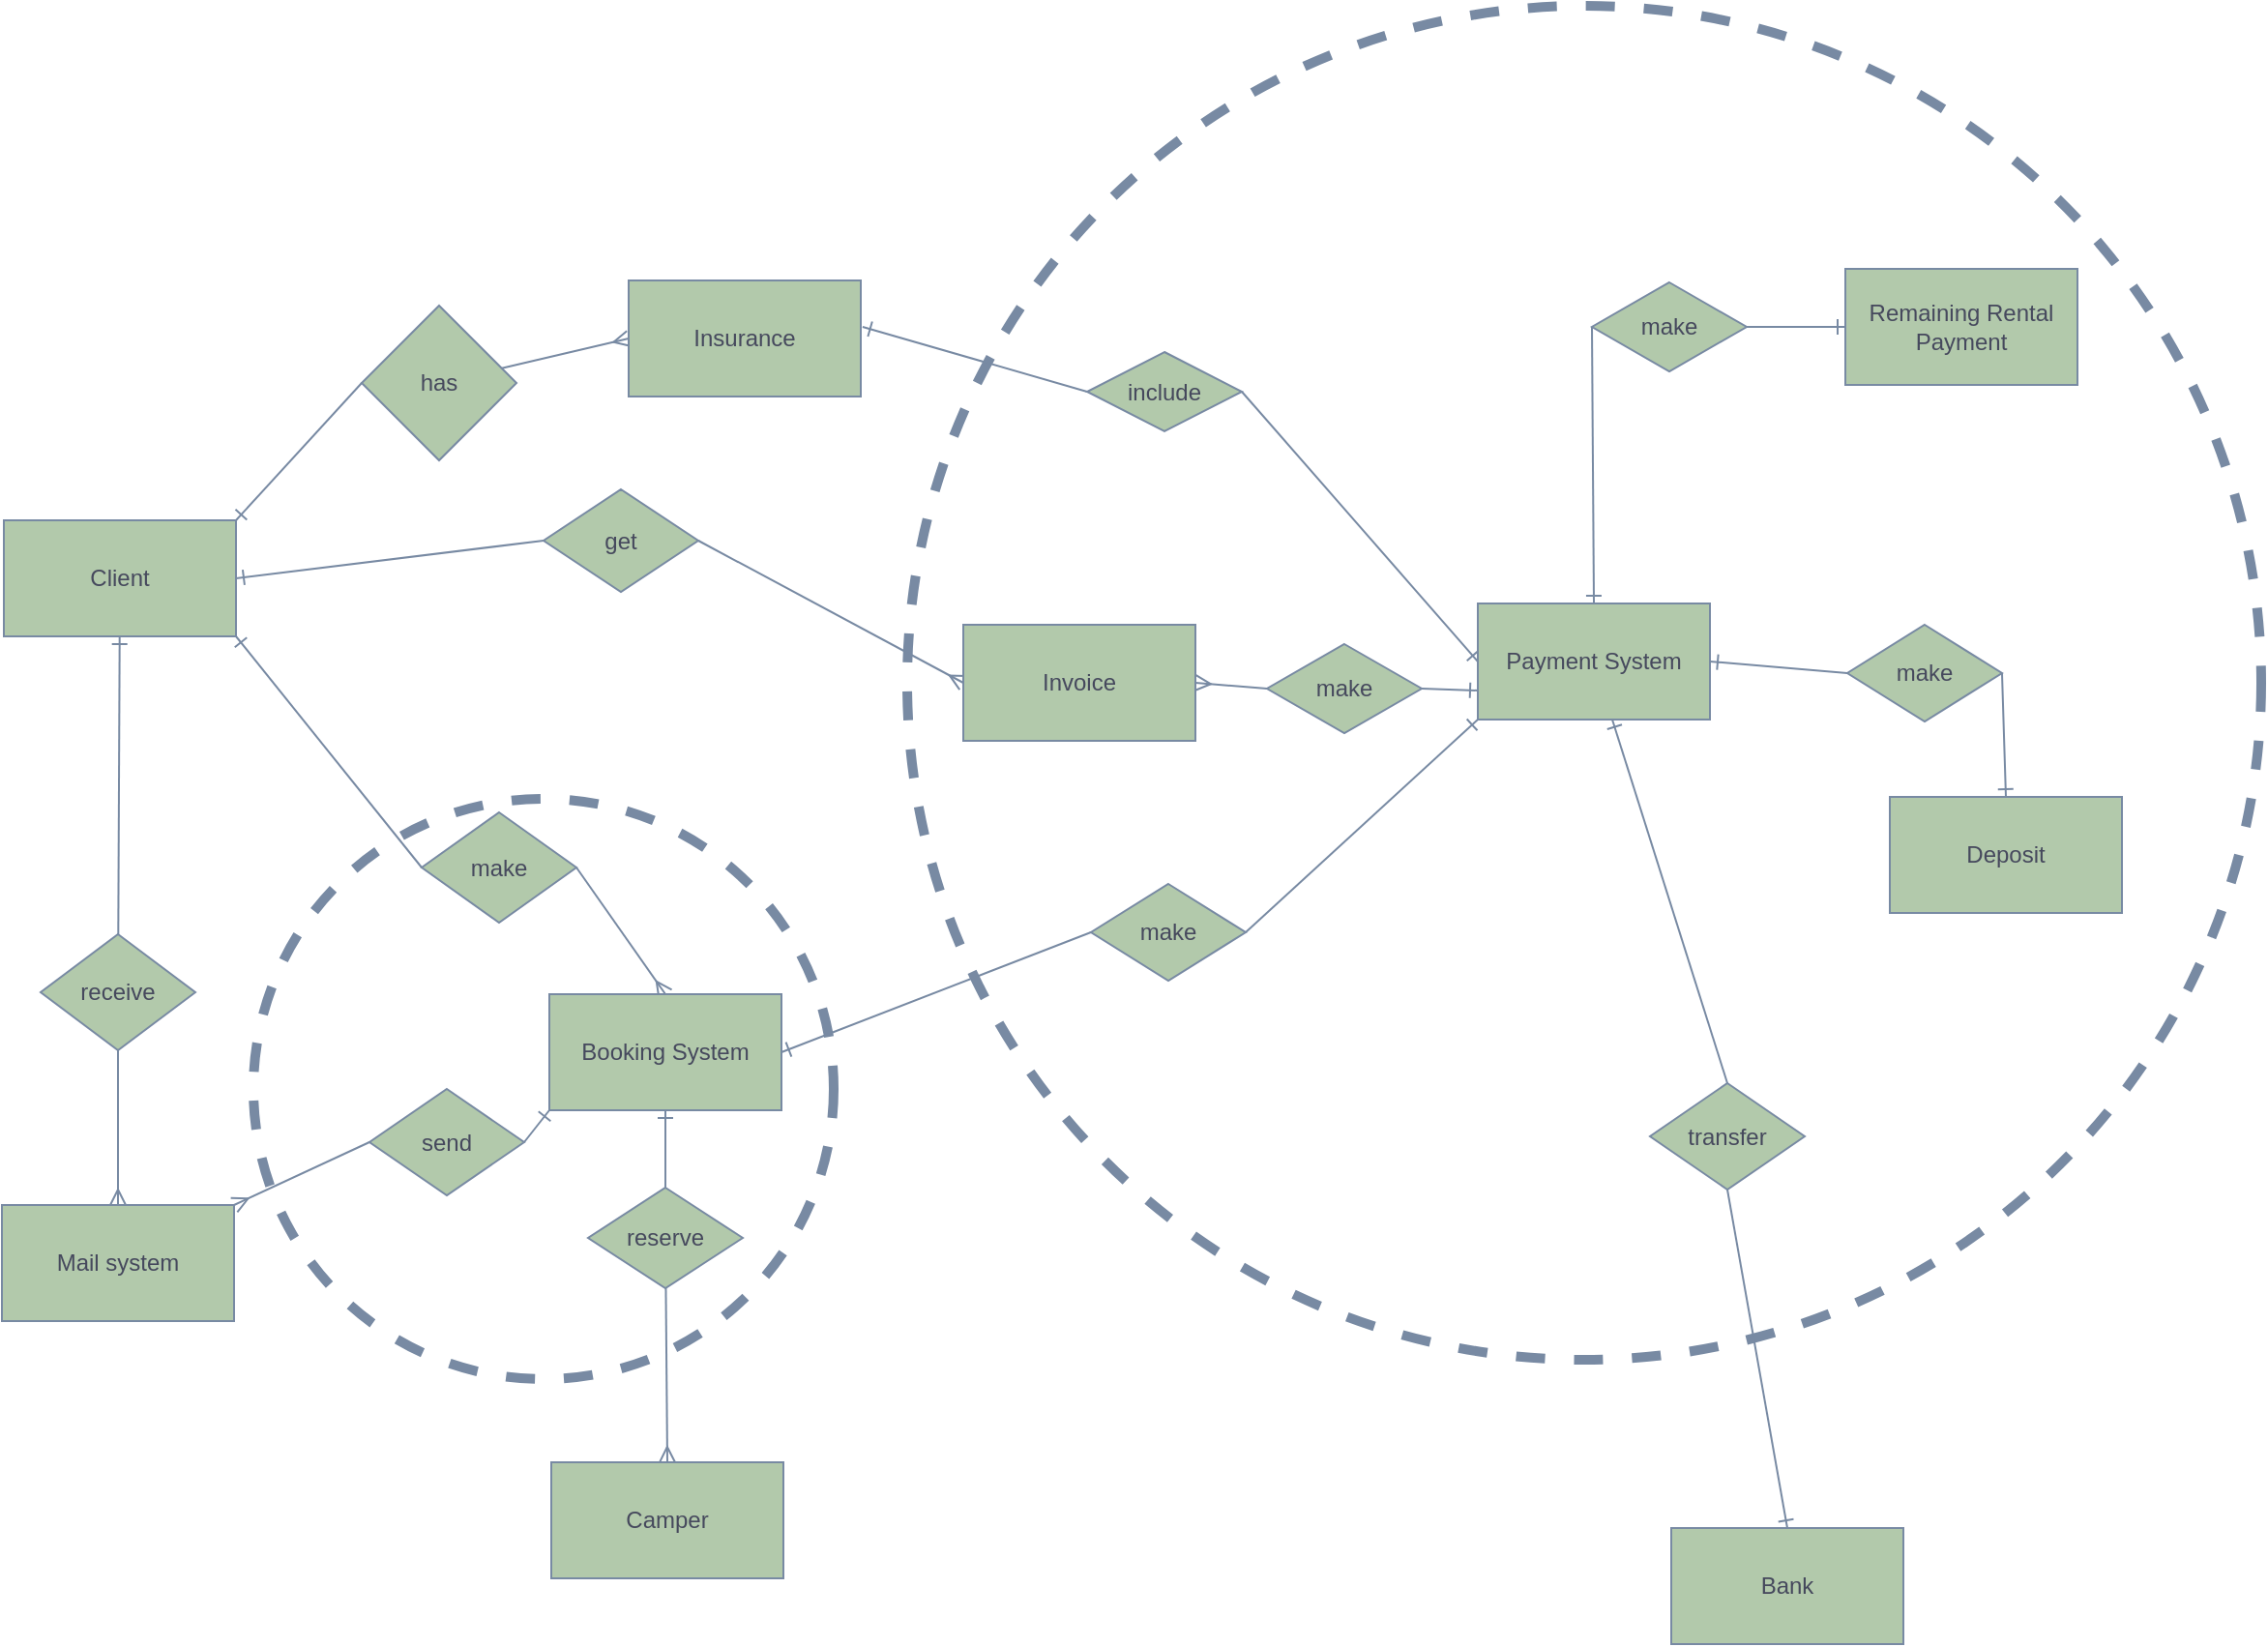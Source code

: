 <mxfile version="13.7.9" type="embed" pages="2"><diagram id="yeD6IXACktP5UXALGS6s" name="ER"><mxGraphModel dx="1628" dy="2067" grid="0" gridSize="10" guides="0" tooltips="1" connect="1" arrows="1" fold="1" page="1" pageScale="1" pageWidth="1920" pageHeight="1200" math="0" shadow="0"><root><mxCell id="pAx6MIiJs9md1RZ7_73a-0"/><mxCell id="pAx6MIiJs9md1RZ7_73a-1" parent="pAx6MIiJs9md1RZ7_73a-0"/><mxCell id="leDvjswxinIUU42oQIF3-1" value="" style="ellipse;whiteSpace=wrap;html=1;aspect=fixed;strokeColor=#788AA3;fillColor=none;dashed=1;strokeWidth=5;fontColor=#46495D;" parent="pAx6MIiJs9md1RZ7_73a-1" vertex="1"><mxGeometry x="811" y="-1035" width="700" height="700" as="geometry"/></mxCell><mxCell id="leDvjswxinIUU42oQIF3-2" value="" style="ellipse;whiteSpace=wrap;html=1;aspect=fixed;dashed=1;strokeWidth=5;strokeColor=#788AA3;fillColor=none;fontColor=#46495D;" parent="pAx6MIiJs9md1RZ7_73a-1" vertex="1"><mxGeometry x="473" y="-625" width="300" height="300" as="geometry"/></mxCell><mxCell id="yd_UDoEApeNAMP6L8CoY-0" style="edgeStyle=none;rounded=0;orthogonalLoop=1;jettySize=auto;html=1;entryX=0;entryY=0.5;entryDx=0;entryDy=0;startArrow=ERone;startFill=0;endArrow=none;endFill=0;exitX=1;exitY=1;exitDx=0;exitDy=0;strokeColor=#788AA3;fontColor=#46495D;" parent="pAx6MIiJs9md1RZ7_73a-1" source="syMxJS4I7-vvspAqpIxT-1" target="pAx6MIiJs9md1RZ7_73a-3" edge="1"><mxGeometry relative="1" as="geometry"><mxPoint x="421.04" y="-707.96" as="sourcePoint"/></mxGeometry></mxCell><mxCell id="yd_UDoEApeNAMP6L8CoY-1" style="edgeStyle=none;rounded=0;orthogonalLoop=1;jettySize=auto;html=1;entryX=0.5;entryY=0;entryDx=0;entryDy=0;endArrow=ERmany;endFill=0;exitX=1;exitY=0.5;exitDx=0;exitDy=0;strokeColor=#788AA3;fontColor=#46495D;" parent="pAx6MIiJs9md1RZ7_73a-1" source="pAx6MIiJs9md1RZ7_73a-3" target="syMxJS4I7-vvspAqpIxT-4" edge="1"><mxGeometry relative="1" as="geometry"><mxPoint x="613" y="-495" as="targetPoint"/></mxGeometry></mxCell><mxCell id="pAx6MIiJs9md1RZ7_73a-3" value="make" style="rhombus;whiteSpace=wrap;html=1;fillColor=#B2C9AB;strokeColor=#788AA3;fontColor=#46495D;" parent="pAx6MIiJs9md1RZ7_73a-1" vertex="1"><mxGeometry x="560" y="-618" width="80" height="57" as="geometry"/></mxCell><mxCell id="TUiUpgwA9mb-X04-EVIy-0" style="edgeStyle=none;rounded=0;orthogonalLoop=1;jettySize=auto;html=1;entryX=0;entryY=0.5;entryDx=0;entryDy=0;startArrow=ERone;startFill=0;endArrow=none;endFill=0;exitX=1;exitY=0.5;exitDx=0;exitDy=0;strokeColor=#788AA3;fontColor=#46495D;" parent="pAx6MIiJs9md1RZ7_73a-1" source="syMxJS4I7-vvspAqpIxT-4" target="Ef_ZK3-HvVP1Qj2Gm39t-0" edge="1"><mxGeometry relative="1" as="geometry"><mxPoint x="731.126" y="-504.918" as="sourcePoint"/></mxGeometry></mxCell><mxCell id="cOnySKGzXaCLTlc3LaJJ-8" value="" style="edgeStyle=none;rounded=0;orthogonalLoop=1;jettySize=auto;html=1;startArrow=ERone;startFill=0;endArrow=none;endFill=0;strokeColor=#788AA3;fontColor=#46495D;" parent="pAx6MIiJs9md1RZ7_73a-1" source="syMxJS4I7-vvspAqpIxT-4" target="cOnySKGzXaCLTlc3LaJJ-7" edge="1"><mxGeometry relative="1" as="geometry"><mxPoint x="673" y="-455" as="sourcePoint"/></mxGeometry></mxCell><mxCell id="1bRgtQcLL5dLRBGIEbU9-1" value="" style="edgeStyle=none;rounded=0;orthogonalLoop=1;jettySize=auto;html=1;startArrow=none;startFill=0;endArrow=ERone;endFill=0;entryX=0;entryY=1;entryDx=0;entryDy=0;exitX=1;exitY=0.5;exitDx=0;exitDy=0;strokeColor=#788AA3;fontColor=#46495D;" parent="pAx6MIiJs9md1RZ7_73a-1" source="Ef_ZK3-HvVP1Qj2Gm39t-0" target="syMxJS4I7-vvspAqpIxT-8" edge="1"><mxGeometry relative="1" as="geometry"><mxPoint x="1153.255" y="-622.635" as="targetPoint"/></mxGeometry></mxCell><mxCell id="Ef_ZK3-HvVP1Qj2Gm39t-0" value="make" style="rhombus;whiteSpace=wrap;html=1;fillColor=#B2C9AB;strokeColor=#788AA3;fontColor=#46495D;" parent="pAx6MIiJs9md1RZ7_73a-1" vertex="1"><mxGeometry x="906" y="-581" width="80" height="50" as="geometry"/></mxCell><mxCell id="cOnySKGzXaCLTlc3LaJJ-23" style="rounded=0;orthogonalLoop=1;jettySize=auto;html=1;entryX=0;entryY=0.5;entryDx=0;entryDy=0;startArrow=ERone;startFill=0;endArrow=none;endFill=0;exitX=1;exitY=0;exitDx=0;exitDy=0;strokeColor=#788AA3;fontColor=#46495D;" parent="pAx6MIiJs9md1RZ7_73a-1" source="syMxJS4I7-vvspAqpIxT-1" target="cOnySKGzXaCLTlc3LaJJ-14" edge="1"><mxGeometry relative="1" as="geometry"><mxPoint x="425.938" y="-772.939" as="sourcePoint"/></mxGeometry></mxCell><mxCell id="cOnySKGzXaCLTlc3LaJJ-9" value="" style="edgeStyle=none;rounded=0;orthogonalLoop=1;jettySize=auto;html=1;endArrow=ERmany;endFill=0;entryX=0.5;entryY=0;entryDx=0;entryDy=0;strokeColor=#788AA3;fontColor=#46495D;" parent="pAx6MIiJs9md1RZ7_73a-1" source="cOnySKGzXaCLTlc3LaJJ-7" target="syMxJS4I7-vvspAqpIxT-3" edge="1"><mxGeometry relative="1" as="geometry"><mxPoint x="673" y="-295" as="targetPoint"/></mxGeometry></mxCell><mxCell id="cOnySKGzXaCLTlc3LaJJ-7" value="reserve" style="rhombus;whiteSpace=wrap;html=1;fillColor=#B2C9AB;strokeColor=#788AA3;fontColor=#46495D;" parent="pAx6MIiJs9md1RZ7_73a-1" vertex="1"><mxGeometry x="646" y="-424" width="80" height="52" as="geometry"/></mxCell><mxCell id="cOnySKGzXaCLTlc3LaJJ-17" value="" style="edgeStyle=none;rounded=0;orthogonalLoop=1;jettySize=auto;html=1;endArrow=ERmany;endFill=0;entryX=0;entryY=0.5;entryDx=0;entryDy=0;strokeColor=#788AA3;fontColor=#46495D;" parent="pAx6MIiJs9md1RZ7_73a-1" source="cOnySKGzXaCLTlc3LaJJ-14" target="syMxJS4I7-vvspAqpIxT-5" edge="1"><mxGeometry relative="1" as="geometry"><mxPoint x="668.499" y="-855.114" as="targetPoint"/></mxGeometry></mxCell><mxCell id="cOnySKGzXaCLTlc3LaJJ-14" value="has" style="rhombus;whiteSpace=wrap;html=1;fillColor=#B2C9AB;strokeColor=#788AA3;fontColor=#46495D;" parent="pAx6MIiJs9md1RZ7_73a-1" vertex="1"><mxGeometry x="529" y="-880" width="80" height="80" as="geometry"/></mxCell><mxCell id="cOnySKGzXaCLTlc3LaJJ-31" value="" style="edgeStyle=none;rounded=0;orthogonalLoop=1;jettySize=auto;html=1;endArrow=ERone;endFill=0;entryX=0.5;entryY=0;entryDx=0;entryDy=0;exitX=0.5;exitY=1;exitDx=0;exitDy=0;strokeColor=#788AA3;fontColor=#46495D;" parent="pAx6MIiJs9md1RZ7_73a-1" source="cOnySKGzXaCLTlc3LaJJ-28" target="syMxJS4I7-vvspAqpIxT-6" edge="1"><mxGeometry relative="1" as="geometry"><mxPoint x="1270.999" y="-258.727" as="targetPoint"/></mxGeometry></mxCell><mxCell id="cOnySKGzXaCLTlc3LaJJ-28" value="transfer" style="rhombus;whiteSpace=wrap;html=1;fillColor=#B2C9AB;strokeColor=#788AA3;fontColor=#46495D;" parent="pAx6MIiJs9md1RZ7_73a-1" vertex="1"><mxGeometry x="1195" y="-478" width="80" height="55" as="geometry"/></mxCell><mxCell id="cOnySKGzXaCLTlc3LaJJ-34" style="edgeStyle=none;rounded=0;orthogonalLoop=1;jettySize=auto;html=1;entryX=1.008;entryY=0.4;entryDx=0;entryDy=0;endArrow=ERone;endFill=0;startArrow=none;entryPerimeter=0;exitX=0;exitY=0.5;exitDx=0;exitDy=0;strokeColor=#788AA3;fontColor=#46495D;" parent="pAx6MIiJs9md1RZ7_73a-1" source="cOnySKGzXaCLTlc3LaJJ-32" target="syMxJS4I7-vvspAqpIxT-5" edge="1"><mxGeometry relative="1" as="geometry"><mxPoint x="787" y="-864" as="targetPoint"/></mxGeometry></mxCell><mxCell id="cOnySKGzXaCLTlc3LaJJ-32" value="include" style="rhombus;whiteSpace=wrap;html=1;fillColor=#B2C9AB;strokeColor=#788AA3;fontColor=#46495D;" parent="pAx6MIiJs9md1RZ7_73a-1" vertex="1"><mxGeometry x="904" y="-856" width="80" height="41" as="geometry"/></mxCell><mxCell id="1bRgtQcLL5dLRBGIEbU9-3" value="" style="edgeStyle=none;rounded=0;orthogonalLoop=1;jettySize=auto;html=1;startArrow=ERone;startFill=0;endArrow=none;endFill=0;exitX=0.5;exitY=0;exitDx=0;exitDy=0;entryX=0;entryY=0.5;entryDx=0;entryDy=0;strokeColor=#788AA3;fontColor=#46495D;" parent="pAx6MIiJs9md1RZ7_73a-1" source="syMxJS4I7-vvspAqpIxT-8" target="1bRgtQcLL5dLRBGIEbU9-2" edge="1"><mxGeometry relative="1" as="geometry"><mxPoint x="1216.93" y="-683.907" as="sourcePoint"/></mxGeometry></mxCell><mxCell id="1bRgtQcLL5dLRBGIEbU9-5" style="edgeStyle=none;rounded=0;orthogonalLoop=1;jettySize=auto;html=1;entryX=1;entryY=0.5;entryDx=0;entryDy=0;startArrow=ERone;startFill=0;endArrow=none;endFill=0;exitX=0;exitY=0.5;exitDx=0;exitDy=0;strokeColor=#788AA3;fontColor=#46495D;" parent="pAx6MIiJs9md1RZ7_73a-1" source="syMxJS4I7-vvspAqpIxT-8" target="cOnySKGzXaCLTlc3LaJJ-32" edge="1"><mxGeometry relative="1" as="geometry"><mxPoint x="1155.482" y="-669.423" as="sourcePoint"/></mxGeometry></mxCell><mxCell id="1bRgtQcLL5dLRBGIEbU9-8" value="" style="edgeStyle=none;rounded=0;orthogonalLoop=1;jettySize=auto;html=1;startArrow=ERone;startFill=0;endArrow=none;endFill=0;exitX=1;exitY=0.5;exitDx=0;exitDy=0;entryX=0;entryY=0.5;entryDx=0;entryDy=0;strokeColor=#788AA3;fontColor=#46495D;" parent="pAx6MIiJs9md1RZ7_73a-1" source="syMxJS4I7-vvspAqpIxT-8" target="1bRgtQcLL5dLRBGIEbU9-7" edge="1"><mxGeometry relative="1" as="geometry"><mxPoint x="1251.911" y="-621.832" as="sourcePoint"/></mxGeometry></mxCell><mxCell id="1bRgtQcLL5dLRBGIEbU9-12" value="" style="edgeStyle=none;rounded=0;orthogonalLoop=1;jettySize=auto;html=1;startArrow=ERone;startFill=0;endArrow=none;endFill=0;exitX=0;exitY=0.75;exitDx=0;exitDy=0;entryX=1;entryY=0.5;entryDx=0;entryDy=0;strokeColor=#788AA3;fontColor=#46495D;" parent="pAx6MIiJs9md1RZ7_73a-1" source="syMxJS4I7-vvspAqpIxT-8" target="1bRgtQcLL5dLRBGIEbU9-11" edge="1"><mxGeometry relative="1" as="geometry"><mxPoint x="1143.267" y="-648.767" as="sourcePoint"/></mxGeometry></mxCell><mxCell id="s3YhKiOlecFoSWtnPtgo-1" style="edgeStyle=none;rounded=0;orthogonalLoop=1;jettySize=auto;html=1;endArrow=none;endFill=0;startArrow=ERone;startFill=0;entryX=0.5;entryY=0;entryDx=0;entryDy=0;strokeColor=#788AA3;fontColor=#46495D;" parent="pAx6MIiJs9md1RZ7_73a-1" source="syMxJS4I7-vvspAqpIxT-8" target="cOnySKGzXaCLTlc3LaJJ-28" edge="1"><mxGeometry relative="1" as="geometry"><mxPoint x="1210.026" y="-605.275" as="sourcePoint"/></mxGeometry></mxCell><mxCell id="1bRgtQcLL5dLRBGIEbU9-4" value="" style="edgeStyle=none;rounded=0;orthogonalLoop=1;jettySize=auto;html=1;endArrow=ERone;endFill=0;entryX=0;entryY=0.5;entryDx=0;entryDy=0;exitX=1;exitY=0.5;exitDx=0;exitDy=0;strokeColor=#788AA3;fontColor=#46495D;" parent="pAx6MIiJs9md1RZ7_73a-1" source="1bRgtQcLL5dLRBGIEbU9-2" target="syMxJS4I7-vvspAqpIxT-9" edge="1"><mxGeometry relative="1" as="geometry"><mxPoint x="1282.495" y="-828.408" as="targetPoint"/></mxGeometry></mxCell><mxCell id="1bRgtQcLL5dLRBGIEbU9-2" value="make" style="rhombus;whiteSpace=wrap;html=1;fillColor=#B2C9AB;strokeColor=#788AA3;fontColor=#46495D;" parent="pAx6MIiJs9md1RZ7_73a-1" vertex="1"><mxGeometry x="1165" y="-892" width="80" height="46" as="geometry"/></mxCell><mxCell id="1bRgtQcLL5dLRBGIEbU9-10" value="" style="edgeStyle=none;rounded=0;orthogonalLoop=1;jettySize=auto;html=1;endArrow=ERone;endFill=0;entryX=0.5;entryY=0;entryDx=0;entryDy=0;exitX=1;exitY=0.5;exitDx=0;exitDy=0;strokeColor=#788AA3;fontColor=#46495D;" parent="pAx6MIiJs9md1RZ7_73a-1" source="1bRgtQcLL5dLRBGIEbU9-7" target="syMxJS4I7-vvspAqpIxT-10" edge="1"><mxGeometry relative="1" as="geometry"><mxPoint x="1369.989" y="-573.737" as="targetPoint"/></mxGeometry></mxCell><mxCell id="1bRgtQcLL5dLRBGIEbU9-7" value="make" style="rhombus;whiteSpace=wrap;html=1;fillColor=#B2C9AB;strokeColor=#788AA3;fontColor=#46495D;" parent="pAx6MIiJs9md1RZ7_73a-1" vertex="1"><mxGeometry x="1297" y="-715" width="80" height="50" as="geometry"/></mxCell><mxCell id="1bRgtQcLL5dLRBGIEbU9-14" value="" style="edgeStyle=none;rounded=0;orthogonalLoop=1;jettySize=auto;html=1;startArrow=none;startFill=0;endArrow=ERmany;endFill=0;entryX=1;entryY=0.5;entryDx=0;entryDy=0;exitX=0;exitY=0.5;exitDx=0;exitDy=0;strokeColor=#788AA3;fontColor=#46495D;" parent="pAx6MIiJs9md1RZ7_73a-1" source="1bRgtQcLL5dLRBGIEbU9-11" target="syMxJS4I7-vvspAqpIxT-7" edge="1"><mxGeometry relative="1" as="geometry"><mxPoint x="959.141" y="-671.12" as="targetPoint"/></mxGeometry></mxCell><mxCell id="1bRgtQcLL5dLRBGIEbU9-11" value="make" style="rhombus;whiteSpace=wrap;html=1;fillColor=#B2C9AB;strokeColor=#788AA3;fontColor=#46495D;" parent="pAx6MIiJs9md1RZ7_73a-1" vertex="1"><mxGeometry x="997" y="-705" width="80" height="46" as="geometry"/></mxCell><mxCell id="1bRgtQcLL5dLRBGIEbU9-31" value="" style="edgeStyle=none;rounded=0;orthogonalLoop=1;jettySize=auto;html=1;startArrow=ERmany;startFill=0;endArrow=none;endFill=0;exitX=0;exitY=0.5;exitDx=0;exitDy=0;entryX=1;entryY=0.5;entryDx=0;entryDy=0;strokeColor=#788AA3;fontColor=#46495D;" parent="pAx6MIiJs9md1RZ7_73a-1" source="syMxJS4I7-vvspAqpIxT-7" target="1bRgtQcLL5dLRBGIEbU9-30" edge="1"><mxGeometry relative="1" as="geometry"><mxPoint x="845.301" y="-695.871" as="sourcePoint"/></mxGeometry></mxCell><mxCell id="1bRgtQcLL5dLRBGIEbU9-18" value="" style="edgeStyle=none;rounded=0;orthogonalLoop=1;jettySize=auto;html=1;startArrow=none;startFill=0;endArrow=ERmany;endFill=0;entryX=1;entryY=0;entryDx=0;entryDy=0;exitX=0;exitY=0.5;exitDx=0;exitDy=0;strokeColor=#788AA3;fontColor=#46495D;" parent="pAx6MIiJs9md1RZ7_73a-1" source="1bRgtQcLL5dLRBGIEbU9-15" target="syMxJS4I7-vvspAqpIxT-2" edge="1"><mxGeometry relative="1" as="geometry"><mxPoint x="460.674" y="-394.154" as="targetPoint"/></mxGeometry></mxCell><mxCell id="1bRgtQcLL5dLRBGIEbU9-28" style="rounded=0;orthogonalLoop=1;jettySize=auto;html=1;startArrow=none;startFill=0;endArrow=ERone;endFill=0;entryX=0;entryY=1;entryDx=0;entryDy=0;exitX=1;exitY=0.5;exitDx=0;exitDy=0;strokeColor=#788AA3;fontColor=#46495D;" parent="pAx6MIiJs9md1RZ7_73a-1" source="1bRgtQcLL5dLRBGIEbU9-15" target="syMxJS4I7-vvspAqpIxT-4" edge="1"><mxGeometry relative="1" as="geometry"><mxPoint x="628.402" y="-468.241" as="targetPoint"/></mxGeometry></mxCell><mxCell id="1bRgtQcLL5dLRBGIEbU9-15" value="send" style="rhombus;whiteSpace=wrap;html=1;fillColor=#B2C9AB;strokeColor=#788AA3;fontColor=#46495D;" parent="pAx6MIiJs9md1RZ7_73a-1" vertex="1"><mxGeometry x="533" y="-475" width="80" height="55" as="geometry"/></mxCell><mxCell id="1bRgtQcLL5dLRBGIEbU9-34" value="" style="edgeStyle=none;rounded=0;orthogonalLoop=1;jettySize=auto;html=1;startArrow=ERmany;startFill=0;endArrow=none;endFill=0;exitX=0.5;exitY=0;exitDx=0;exitDy=0;strokeColor=#788AA3;fontColor=#46495D;" parent="pAx6MIiJs9md1RZ7_73a-1" source="syMxJS4I7-vvspAqpIxT-2" target="1bRgtQcLL5dLRBGIEbU9-33" edge="1"><mxGeometry relative="1" as="geometry"><mxPoint x="406.667" y="-414.99" as="sourcePoint"/></mxGeometry></mxCell><mxCell id="1bRgtQcLL5dLRBGIEbU9-32" style="edgeStyle=none;rounded=0;orthogonalLoop=1;jettySize=auto;html=1;startArrow=none;startFill=0;endArrow=ERone;endFill=0;entryX=1;entryY=0.5;entryDx=0;entryDy=0;exitX=0;exitY=0.5;exitDx=0;exitDy=0;strokeColor=#788AA3;fontColor=#46495D;" parent="pAx6MIiJs9md1RZ7_73a-1" source="1bRgtQcLL5dLRBGIEbU9-30" target="syMxJS4I7-vvspAqpIxT-1" edge="1"><mxGeometry relative="1" as="geometry"><mxPoint x="443" y="-745" as="targetPoint"/></mxGeometry></mxCell><mxCell id="1bRgtQcLL5dLRBGIEbU9-30" value="get" style="rhombus;whiteSpace=wrap;html=1;fillColor=#B2C9AB;strokeColor=#788AA3;fontColor=#46495D;" parent="pAx6MIiJs9md1RZ7_73a-1" vertex="1"><mxGeometry x="623" y="-785" width="80" height="53" as="geometry"/></mxCell><mxCell id="1bRgtQcLL5dLRBGIEbU9-35" value="" style="edgeStyle=none;rounded=0;orthogonalLoop=1;jettySize=auto;html=1;startArrow=none;startFill=0;endArrow=ERone;endFill=0;strokeColor=#788AA3;fontColor=#46495D;" parent="pAx6MIiJs9md1RZ7_73a-1" source="1bRgtQcLL5dLRBGIEbU9-33" target="syMxJS4I7-vvspAqpIxT-1" edge="1"><mxGeometry relative="1" as="geometry"><mxPoint x="383" y="-717" as="targetPoint"/></mxGeometry></mxCell><mxCell id="1bRgtQcLL5dLRBGIEbU9-33" value="receive" style="rhombus;whiteSpace=wrap;html=1;fillColor=#B2C9AB;strokeColor=#788AA3;fontColor=#46495D;" parent="pAx6MIiJs9md1RZ7_73a-1" vertex="1"><mxGeometry x="363" y="-555" width="80" height="60" as="geometry"/></mxCell><object label="Client" id="syMxJS4I7-vvspAqpIxT-1"><mxCell style="rounded=0;whiteSpace=wrap;html=1;fillColor=#B2C9AB;strokeColor=#788AA3;fontColor=#46495D;" parent="pAx6MIiJs9md1RZ7_73a-1" vertex="1"><mxGeometry x="344" y="-769" width="120" height="60" as="geometry"/></mxCell></object><mxCell id="syMxJS4I7-vvspAqpIxT-2" value="Mail system" style="rounded=0;whiteSpace=wrap;html=1;fillColor=#B2C9AB;strokeColor=#788AA3;fontColor=#46495D;" parent="pAx6MIiJs9md1RZ7_73a-1" vertex="1"><mxGeometry x="343" y="-415" width="120" height="60" as="geometry"/></mxCell><mxCell id="syMxJS4I7-vvspAqpIxT-3" value="Camper" style="rounded=0;whiteSpace=wrap;html=1;fillColor=#B2C9AB;strokeColor=#788AA3;fontColor=#46495D;" parent="pAx6MIiJs9md1RZ7_73a-1" vertex="1"><mxGeometry x="627" y="-282" width="120" height="60" as="geometry"/></mxCell><mxCell id="syMxJS4I7-vvspAqpIxT-4" value="Booking System" style="rounded=0;whiteSpace=wrap;html=1;fillColor=#B2C9AB;strokeColor=#788AA3;fontColor=#46495D;" parent="pAx6MIiJs9md1RZ7_73a-1" vertex="1"><mxGeometry x="626" y="-524" width="120" height="60" as="geometry"/></mxCell><object label="Insurance" id="syMxJS4I7-vvspAqpIxT-5"><mxCell style="rounded=0;whiteSpace=wrap;html=1;fillColor=#B2C9AB;strokeColor=#788AA3;fontColor=#46495D;" parent="pAx6MIiJs9md1RZ7_73a-1" vertex="1"><mxGeometry x="667" y="-893" width="120" height="60" as="geometry"/></mxCell></object><mxCell id="syMxJS4I7-vvspAqpIxT-6" value="Bank" style="rounded=0;whiteSpace=wrap;html=1;fillColor=#B2C9AB;strokeColor=#788AA3;fontColor=#46495D;" parent="pAx6MIiJs9md1RZ7_73a-1" vertex="1"><mxGeometry x="1206" y="-248" width="120" height="60" as="geometry"/></mxCell><object label="Invoice" id="syMxJS4I7-vvspAqpIxT-7"><mxCell style="rounded=0;whiteSpace=wrap;html=1;fillColor=#B2C9AB;strokeColor=#788AA3;fontColor=#46495D;" parent="pAx6MIiJs9md1RZ7_73a-1" vertex="1"><mxGeometry x="840" y="-715" width="120" height="60" as="geometry"/></mxCell></object><object label="Payment System" id="syMxJS4I7-vvspAqpIxT-8"><mxCell style="rounded=0;whiteSpace=wrap;html=1;fillColor=#B2C9AB;strokeColor=#788AA3;fontColor=#46495D;" parent="pAx6MIiJs9md1RZ7_73a-1" vertex="1"><mxGeometry x="1106" y="-726" width="120" height="60" as="geometry"/></mxCell></object><object label="Remaining Rental Payment" id="syMxJS4I7-vvspAqpIxT-9"><mxCell style="rounded=0;whiteSpace=wrap;html=1;fillColor=#B2C9AB;strokeColor=#788AA3;fontColor=#46495D;" parent="pAx6MIiJs9md1RZ7_73a-1" vertex="1"><mxGeometry x="1296" y="-899" width="120" height="60" as="geometry"/></mxCell></object><object label="Deposit" id="syMxJS4I7-vvspAqpIxT-10"><mxCell style="rounded=0;whiteSpace=wrap;html=1;fillColor=#B2C9AB;strokeColor=#788AA3;fontColor=#46495D;" parent="pAx6MIiJs9md1RZ7_73a-1" vertex="1"><mxGeometry x="1319" y="-626" width="120" height="60" as="geometry"/></mxCell></object></root></mxGraphModel></diagram><diagram id="9d_klUTXLUOu3BCq4yir" name="DFD"><mxGraphModel dx="1977" dy="1053" grid="0" gridSize="10" guides="1" tooltips="1" connect="1" arrows="1" fold="1" page="1" pageScale="1" pageWidth="1920" pageHeight="1200" math="0" shadow="0"><root><mxCell id="naTk8dxkhstcDBfvugFQ-0"/><mxCell id="naTk8dxkhstcDBfvugFQ-1" parent="naTk8dxkhstcDBfvugFQ-0"/><mxCell id="naTk8dxkhstcDBfvugFQ-2" value="Client" style="whiteSpace=wrap;html=1;align=center;fillColor=#B2C9AB;strokeColor=#788AA3;fontColor=#46495D;" parent="naTk8dxkhstcDBfvugFQ-1" vertex="1"><mxGeometry x="359" y="543" width="100" height="40" as="geometry"/></mxCell><mxCell id="qdXLwN7kWDn_XrWOO20H-0" value="Call" style="shape=rhombus;perimeter=rhombusPerimeter;whiteSpace=wrap;html=1;align=center;fillColor=#B2C9AB;strokeColor=#788AA3;fontColor=#46495D;" parent="naTk8dxkhstcDBfvugFQ-1" vertex="1"><mxGeometry x="511" y="399" width="128" height="61" as="geometry"/></mxCell><mxCell id="qdXLwN7kWDn_XrWOO20H-1" value="Booking System" style="whiteSpace=wrap;html=1;align=center;fillColor=#B2C9AB;strokeColor=#788AA3;fontColor=#46495D;" parent="naTk8dxkhstcDBfvugFQ-1" vertex="1"><mxGeometry x="957" y="541" width="100" height="40" as="geometry"/></mxCell><mxCell id="m6Q_56QhlxDd4Ysdz_UT-0" value="Payment System" style="whiteSpace=wrap;html=1;align=center;fillColor=#B2C9AB;strokeColor=#788AA3;fontColor=#46495D;" parent="naTk8dxkhstcDBfvugFQ-1" vertex="1"><mxGeometry x="1429" y="541" width="100" height="40" as="geometry"/></mxCell><mxCell id="m6Q_56QhlxDd4Ysdz_UT-1" value="Mail system" style="rounded=1;arcSize=10;whiteSpace=wrap;html=1;align=center;fillColor=#B2C9AB;strokeColor=#788AA3;fontColor=#46495D;" parent="naTk8dxkhstcDBfvugFQ-1" vertex="1"><mxGeometry x="957" y="826" width="100" height="40" as="geometry"/></mxCell><mxCell id="HvD2XSz_hWFU3w3OMwRd-0" value="Bank" style="rounded=1;arcSize=10;whiteSpace=wrap;html=1;align=center;fillColor=#B2C9AB;strokeColor=#788AA3;fontColor=#46495D;" parent="naTk8dxkhstcDBfvugFQ-1" vertex="1"><mxGeometry x="1429" y="824" width="100" height="40" as="geometry"/></mxCell><mxCell id="1SJk67D8mj_7TzBBk6_4-0" value="Camper" style="rounded=1;arcSize=10;whiteSpace=wrap;html=1;align=center;fillColor=#B2C9AB;strokeColor=#788AA3;fontColor=#46495D;" parent="naTk8dxkhstcDBfvugFQ-1" vertex="1"><mxGeometry x="957" y="259" width="100" height="40" as="geometry"/></mxCell><mxCell id="KrP8jmIJkwH9VBC8B75A-1" value="Website" style="whiteSpace=wrap;html=1;align=center;fillColor=#B2C9AB;strokeColor=#788AA3;fontColor=#46495D;" parent="naTk8dxkhstcDBfvugFQ-1" vertex="1"><mxGeometry x="771" y="680" width="100" height="40" as="geometry"/></mxCell><mxCell id="KrP8jmIJkwH9VBC8B75A-2" value="Administrator" style="whiteSpace=wrap;html=1;align=center;fillColor=#B2C9AB;strokeColor=#788AA3;fontColor=#46495D;" parent="naTk8dxkhstcDBfvugFQ-1" vertex="1"><mxGeometry x="771" y="410" width="100" height="40" as="geometry"/></mxCell><mxCell id="KrP8jmIJkwH9VBC8B75A-4" value="" style="endArrow=none;html=1;rounded=0;exitX=0;exitY=0.5;exitDx=0;exitDy=0;entryX=1;entryY=0;entryDx=0;entryDy=0;strokeColor=#788AA3;fontColor=#46495D;" parent="naTk8dxkhstcDBfvugFQ-1" source="qdXLwN7kWDn_XrWOO20H-0" target="naTk8dxkhstcDBfvugFQ-2" edge="1"><mxGeometry relative="1" as="geometry"><mxPoint x="533" y="479" as="sourcePoint"/><mxPoint x="711" y="465" as="targetPoint"/></mxGeometry></mxCell><mxCell id="KrP8jmIJkwH9VBC8B75A-5" value="N" style="resizable=0;html=1;align=right;verticalAlign=bottom;fillColor=#B2C9AB;strokeColor=#788AA3;fontColor=#46495D;" parent="KrP8jmIJkwH9VBC8B75A-4" connectable="0" vertex="1"><mxGeometry x="1" relative="1" as="geometry"/></mxCell><mxCell id="KrP8jmIJkwH9VBC8B75A-6" value="" style="endArrow=none;html=1;rounded=0;entryX=0;entryY=0.5;entryDx=0;entryDy=0;exitX=1;exitY=0.5;exitDx=0;exitDy=0;strokeColor=#788AA3;fontColor=#46495D;" parent="naTk8dxkhstcDBfvugFQ-1" source="qdXLwN7kWDn_XrWOO20H-0" target="KrP8jmIJkwH9VBC8B75A-2" edge="1"><mxGeometry relative="1" as="geometry"><mxPoint x="636" y="489" as="sourcePoint"/><mxPoint x="796" y="489" as="targetPoint"/></mxGeometry></mxCell><mxCell id="KrP8jmIJkwH9VBC8B75A-7" value="1" style="resizable=0;html=1;align=right;verticalAlign=bottom;fillColor=#B2C9AB;strokeColor=#788AA3;fontColor=#46495D;" parent="KrP8jmIJkwH9VBC8B75A-6" connectable="0" vertex="1"><mxGeometry x="1" relative="1" as="geometry"/></mxCell><mxCell id="KrP8jmIJkwH9VBC8B75A-8" value="Gothough" style="shape=rhombus;perimeter=rhombusPerimeter;whiteSpace=wrap;html=1;align=center;fillColor=#B2C9AB;strokeColor=#788AA3;fontColor=#46495D;" parent="naTk8dxkhstcDBfvugFQ-1" vertex="1"><mxGeometry x="515" y="668" width="120" height="60" as="geometry"/></mxCell><mxCell id="KrP8jmIJkwH9VBC8B75A-10" value="" style="endArrow=none;html=1;rounded=0;entryX=1;entryY=1;entryDx=0;entryDy=0;exitX=0;exitY=0.5;exitDx=0;exitDy=0;strokeColor=#788AA3;fontColor=#46495D;" parent="naTk8dxkhstcDBfvugFQ-1" source="KrP8jmIJkwH9VBC8B75A-8" target="naTk8dxkhstcDBfvugFQ-2" edge="1"><mxGeometry relative="1" as="geometry"><mxPoint x="344" y="688" as="sourcePoint"/><mxPoint x="504" y="688" as="targetPoint"/></mxGeometry></mxCell><mxCell id="KrP8jmIJkwH9VBC8B75A-11" value="N" style="resizable=0;html=1;align=right;verticalAlign=bottom;fillColor=#B2C9AB;strokeColor=#788AA3;fontColor=#46495D;" parent="KrP8jmIJkwH9VBC8B75A-10" connectable="0" vertex="1"><mxGeometry x="1" relative="1" as="geometry"/></mxCell><mxCell id="KrP8jmIJkwH9VBC8B75A-16" value="" style="endArrow=none;html=1;rounded=0;entryX=0;entryY=0.5;entryDx=0;entryDy=0;exitX=1;exitY=0.5;exitDx=0;exitDy=0;strokeColor=#788AA3;fontColor=#46495D;" parent="naTk8dxkhstcDBfvugFQ-1" source="KrP8jmIJkwH9VBC8B75A-8" target="KrP8jmIJkwH9VBC8B75A-1" edge="1"><mxGeometry relative="1" as="geometry"><mxPoint x="330" y="721" as="sourcePoint"/><mxPoint x="490" y="721" as="targetPoint"/></mxGeometry></mxCell><mxCell id="KrP8jmIJkwH9VBC8B75A-17" value="1" style="resizable=0;html=1;align=right;verticalAlign=bottom;fillColor=#B2C9AB;strokeColor=#788AA3;fontColor=#46495D;" parent="KrP8jmIJkwH9VBC8B75A-16" connectable="0" vertex="1"><mxGeometry x="1" relative="1" as="geometry"/></mxCell><mxCell id="KrP8jmIJkwH9VBC8B75A-19" value="ordering" style="shape=rhombus;perimeter=rhombusPerimeter;whiteSpace=wrap;html=1;align=center;fillColor=#B2C9AB;strokeColor=#788AA3;fontColor=#46495D;" parent="naTk8dxkhstcDBfvugFQ-1" vertex="1"><mxGeometry x="761" y="533" width="120" height="60" as="geometry"/></mxCell><mxCell id="KrP8jmIJkwH9VBC8B75A-20" value="make" style="shape=rhombus;perimeter=rhombusPerimeter;whiteSpace=wrap;html=1;align=center;fillColor=#B2C9AB;strokeColor=#788AA3;fontColor=#46495D;" parent="naTk8dxkhstcDBfvugFQ-1" vertex="1"><mxGeometry x="1189" y="533" width="120" height="60" as="geometry"/></mxCell><mxCell id="KrP8jmIJkwH9VBC8B75A-21" value="send" style="shape=rhombus;perimeter=rhombusPerimeter;whiteSpace=wrap;html=1;align=center;fillColor=#B2C9AB;strokeColor=#788AA3;fontColor=#46495D;" parent="naTk8dxkhstcDBfvugFQ-1" vertex="1"><mxGeometry x="947" y="670" width="120" height="60" as="geometry"/></mxCell><mxCell id="KrP8jmIJkwH9VBC8B75A-22" value="reserve" style="shape=rhombus;perimeter=rhombusPerimeter;whiteSpace=wrap;html=1;align=center;fillColor=#B2C9AB;strokeColor=#788AA3;fontColor=#46495D;" parent="naTk8dxkhstcDBfvugFQ-1" vertex="1"><mxGeometry x="947" y="400" width="120" height="60" as="geometry"/></mxCell><mxCell id="KrP8jmIJkwH9VBC8B75A-23" value="transfer" style="shape=rhombus;perimeter=rhombusPerimeter;whiteSpace=wrap;html=1;align=center;fillColor=#B2C9AB;strokeColor=#788AA3;fontColor=#46495D;" parent="naTk8dxkhstcDBfvugFQ-1" vertex="1"><mxGeometry x="1419" y="670" width="120" height="60" as="geometry"/></mxCell><mxCell id="Lk-EfNBI6NN3G-TJInDs-0" value="" style="endArrow=none;html=1;rounded=0;entryX=0.5;entryY=1;entryDx=0;entryDy=0;exitX=0.5;exitY=0;exitDx=0;exitDy=0;strokeColor=#788AA3;fontColor=#46495D;" parent="naTk8dxkhstcDBfvugFQ-1" source="KrP8jmIJkwH9VBC8B75A-19" target="KrP8jmIJkwH9VBC8B75A-2" edge="1"><mxGeometry relative="1" as="geometry"><mxPoint x="696" y="358" as="sourcePoint"/><mxPoint x="856" y="368" as="targetPoint"/></mxGeometry></mxCell><mxCell id="Lk-EfNBI6NN3G-TJInDs-1" value="1" style="resizable=0;html=1;align=right;verticalAlign=bottom;fillColor=#B2C9AB;strokeColor=#788AA3;fontColor=#46495D;" parent="Lk-EfNBI6NN3G-TJInDs-0" connectable="0" vertex="1"><mxGeometry x="1" relative="1" as="geometry"/></mxCell><mxCell id="Lk-EfNBI6NN3G-TJInDs-4" value="" style="endArrow=none;html=1;rounded=0;entryX=0.5;entryY=0;entryDx=0;entryDy=0;exitX=0.5;exitY=1;exitDx=0;exitDy=0;strokeColor=#788AA3;fontColor=#46495D;" parent="naTk8dxkhstcDBfvugFQ-1" source="KrP8jmIJkwH9VBC8B75A-19" target="KrP8jmIJkwH9VBC8B75A-1" edge="1"><mxGeometry relative="1" as="geometry"><mxPoint x="790" y="655" as="sourcePoint"/><mxPoint x="1038" y="548" as="targetPoint"/></mxGeometry></mxCell><mxCell id="Lk-EfNBI6NN3G-TJInDs-5" value="1" style="resizable=0;html=1;align=right;verticalAlign=bottom;fillColor=#B2C9AB;strokeColor=#788AA3;fontColor=#46495D;" parent="Lk-EfNBI6NN3G-TJInDs-4" connectable="0" vertex="1"><mxGeometry x="1" relative="1" as="geometry"/></mxCell><mxCell id="4JyVLTvLp4-12FHYrqoZ-0" value="" style="endArrow=none;html=1;rounded=0;exitX=1;exitY=0.5;exitDx=0;exitDy=0;entryX=0;entryY=0.5;entryDx=0;entryDy=0;strokeColor=#788AA3;fontColor=#46495D;" parent="naTk8dxkhstcDBfvugFQ-1" source="KrP8jmIJkwH9VBC8B75A-19" target="qdXLwN7kWDn_XrWOO20H-1" edge="1"><mxGeometry relative="1" as="geometry"><mxPoint x="929" y="548" as="sourcePoint"/><mxPoint x="1089" y="548" as="targetPoint"/></mxGeometry></mxCell><mxCell id="4JyVLTvLp4-12FHYrqoZ-1" value="1" style="resizable=0;html=1;align=right;verticalAlign=bottom;fillColor=#B2C9AB;strokeColor=#788AA3;fontColor=#46495D;" parent="4JyVLTvLp4-12FHYrqoZ-0" connectable="0" vertex="1"><mxGeometry x="1" relative="1" as="geometry"/></mxCell><mxCell id="h6ha9gBWY-zZyRyt2amD-0" value="receive" style="shape=rhombus;perimeter=rhombusPerimeter;whiteSpace=wrap;html=1;align=center;fillColor=#B2C9AB;strokeColor=#788AA3;fontColor=#46495D;" parent="naTk8dxkhstcDBfvugFQ-1" vertex="1"><mxGeometry x="349" y="816" width="120" height="60" as="geometry"/></mxCell><mxCell id="vDt_LiIIh_gg9hfc9aPZ-0" value="" style="endArrow=none;html=1;rounded=0;entryX=0;entryY=0.5;entryDx=0;entryDy=0;exitX=1;exitY=0.5;exitDx=0;exitDy=0;strokeColor=#788AA3;fontColor=#46495D;" parent="naTk8dxkhstcDBfvugFQ-1" source="h6ha9gBWY-zZyRyt2amD-0" target="m6Q_56QhlxDd4Ysdz_UT-1" edge="1"><mxGeometry relative="1" as="geometry"><mxPoint x="929" y="605" as="sourcePoint"/><mxPoint x="1089" y="605" as="targetPoint"/></mxGeometry></mxCell><mxCell id="vDt_LiIIh_gg9hfc9aPZ-1" value="1" style="resizable=0;html=1;align=right;verticalAlign=bottom;fillColor=#B2C9AB;strokeColor=#788AA3;fontColor=#46495D;" parent="vDt_LiIIh_gg9hfc9aPZ-0" connectable="0" vertex="1"><mxGeometry x="1" relative="1" as="geometry"/></mxCell><mxCell id="vDt_LiIIh_gg9hfc9aPZ-2" value="" style="endArrow=none;html=1;rounded=0;entryX=0.5;entryY=1;entryDx=0;entryDy=0;exitX=0.5;exitY=0;exitDx=0;exitDy=0;strokeColor=#788AA3;fontColor=#46495D;" parent="naTk8dxkhstcDBfvugFQ-1" source="h6ha9gBWY-zZyRyt2amD-0" target="naTk8dxkhstcDBfvugFQ-2" edge="1"><mxGeometry relative="1" as="geometry"><mxPoint x="929" y="605" as="sourcePoint"/><mxPoint x="1089" y="605" as="targetPoint"/></mxGeometry></mxCell><mxCell id="vDt_LiIIh_gg9hfc9aPZ-3" value="1" style="resizable=0;html=1;align=right;verticalAlign=bottom;fillColor=#B2C9AB;strokeColor=#788AA3;fontColor=#46495D;" parent="vDt_LiIIh_gg9hfc9aPZ-2" connectable="0" vertex="1"><mxGeometry x="1" relative="1" as="geometry"/></mxCell><mxCell id="nXE7gl282daDR1Puksu8-0" value="" style="endArrow=none;html=1;rounded=0;entryX=0.5;entryY=0;entryDx=0;entryDy=0;strokeColor=#788AA3;fontColor=#46495D;" parent="naTk8dxkhstcDBfvugFQ-1" source="KrP8jmIJkwH9VBC8B75A-22" target="qdXLwN7kWDn_XrWOO20H-1" edge="1"><mxGeometry relative="1" as="geometry"><mxPoint x="1007" y="461" as="sourcePoint"/><mxPoint x="1089" y="605" as="targetPoint"/></mxGeometry></mxCell><mxCell id="nXE7gl282daDR1Puksu8-1" value="1" style="resizable=0;html=1;align=right;verticalAlign=bottom;fillColor=#B2C9AB;strokeColor=#788AA3;fontColor=#46495D;" parent="nXE7gl282daDR1Puksu8-0" connectable="0" vertex="1"><mxGeometry x="1" relative="1" as="geometry"/></mxCell><mxCell id="nXE7gl282daDR1Puksu8-2" value="" style="endArrow=none;html=1;rounded=0;entryX=0.5;entryY=1;entryDx=0;entryDy=0;exitX=0.5;exitY=0;exitDx=0;exitDy=0;strokeColor=#788AA3;fontColor=#46495D;" parent="naTk8dxkhstcDBfvugFQ-1" source="KrP8jmIJkwH9VBC8B75A-22" target="1SJk67D8mj_7TzBBk6_4-0" edge="1"><mxGeometry relative="1" as="geometry"><mxPoint x="929" y="605" as="sourcePoint"/><mxPoint x="1089" y="605" as="targetPoint"/></mxGeometry></mxCell><mxCell id="nXE7gl282daDR1Puksu8-3" value="N" style="resizable=0;html=1;align=right;verticalAlign=bottom;fillColor=#B2C9AB;strokeColor=#788AA3;fontColor=#46495D;" parent="nXE7gl282daDR1Puksu8-2" connectable="0" vertex="1"><mxGeometry x="1" relative="1" as="geometry"/></mxCell><mxCell id="hFnEMzX5ZMJCnUyrxiKX-0" value="" style="endArrow=none;html=1;rounded=0;entryX=0.5;entryY=1;entryDx=0;entryDy=0;exitX=0.5;exitY=0;exitDx=0;exitDy=0;strokeColor=#788AA3;fontColor=#46495D;" parent="naTk8dxkhstcDBfvugFQ-1" source="KrP8jmIJkwH9VBC8B75A-21" target="qdXLwN7kWDn_XrWOO20H-1" edge="1"><mxGeometry relative="1" as="geometry"><mxPoint x="929" y="605" as="sourcePoint"/><mxPoint x="1089" y="605" as="targetPoint"/></mxGeometry></mxCell><mxCell id="hFnEMzX5ZMJCnUyrxiKX-1" value="1" style="resizable=0;html=1;align=right;verticalAlign=bottom;fillColor=#B2C9AB;strokeColor=#788AA3;fontColor=#46495D;" parent="hFnEMzX5ZMJCnUyrxiKX-0" connectable="0" vertex="1"><mxGeometry x="1" relative="1" as="geometry"/></mxCell><mxCell id="hFnEMzX5ZMJCnUyrxiKX-2" value="" style="endArrow=none;html=1;rounded=0;exitX=0.5;exitY=1;exitDx=0;exitDy=0;entryX=0.5;entryY=0;entryDx=0;entryDy=0;strokeColor=#788AA3;fontColor=#46495D;" parent="naTk8dxkhstcDBfvugFQ-1" source="KrP8jmIJkwH9VBC8B75A-21" target="m6Q_56QhlxDd4Ysdz_UT-1" edge="1"><mxGeometry relative="1" as="geometry"><mxPoint x="929" y="605" as="sourcePoint"/><mxPoint x="1089" y="605" as="targetPoint"/></mxGeometry></mxCell><mxCell id="hFnEMzX5ZMJCnUyrxiKX-3" value="N" style="resizable=0;html=1;align=right;verticalAlign=bottom;fillColor=#B2C9AB;strokeColor=#788AA3;fontColor=#46495D;" parent="hFnEMzX5ZMJCnUyrxiKX-2" connectable="0" vertex="1"><mxGeometry x="1" relative="1" as="geometry"/></mxCell><mxCell id="r7CXm_BpLcPksp6SXm2W-0" value="" style="endArrow=none;html=1;rounded=0;entryX=1;entryY=0.5;entryDx=0;entryDy=0;exitX=0;exitY=0.5;exitDx=0;exitDy=0;strokeColor=#788AA3;fontColor=#46495D;" parent="naTk8dxkhstcDBfvugFQ-1" source="KrP8jmIJkwH9VBC8B75A-20" target="qdXLwN7kWDn_XrWOO20H-1" edge="1"><mxGeometry relative="1" as="geometry"><mxPoint x="929" y="605" as="sourcePoint"/><mxPoint x="1089" y="605" as="targetPoint"/></mxGeometry></mxCell><mxCell id="r7CXm_BpLcPksp6SXm2W-1" value="1" style="resizable=0;html=1;align=right;verticalAlign=bottom;fillColor=#B2C9AB;strokeColor=#788AA3;fontColor=#46495D;" parent="r7CXm_BpLcPksp6SXm2W-0" connectable="0" vertex="1"><mxGeometry x="1" relative="1" as="geometry"/></mxCell><mxCell id="r7CXm_BpLcPksp6SXm2W-2" value="" style="endArrow=none;html=1;rounded=0;entryX=0;entryY=0.5;entryDx=0;entryDy=0;exitX=1;exitY=0.5;exitDx=0;exitDy=0;strokeColor=#788AA3;fontColor=#46495D;" parent="naTk8dxkhstcDBfvugFQ-1" source="KrP8jmIJkwH9VBC8B75A-20" target="m6Q_56QhlxDd4Ysdz_UT-0" edge="1"><mxGeometry relative="1" as="geometry"><mxPoint x="929" y="605" as="sourcePoint"/><mxPoint x="1089" y="605" as="targetPoint"/></mxGeometry></mxCell><mxCell id="r7CXm_BpLcPksp6SXm2W-3" value="1" style="resizable=0;html=1;align=right;verticalAlign=bottom;fillColor=#B2C9AB;strokeColor=#788AA3;fontColor=#46495D;" parent="r7CXm_BpLcPksp6SXm2W-2" connectable="0" vertex="1"><mxGeometry x="1" relative="1" as="geometry"/></mxCell><mxCell id="rif7PmA8PnyXATn93ZRy-4" value="" style="endArrow=none;html=1;rounded=0;exitX=0.5;exitY=1;exitDx=0;exitDy=0;entryX=0.5;entryY=0;entryDx=0;entryDy=0;strokeColor=#788AA3;fontColor=#46495D;" parent="naTk8dxkhstcDBfvugFQ-1" source="KrP8jmIJkwH9VBC8B75A-23" target="HvD2XSz_hWFU3w3OMwRd-0" edge="1"><mxGeometry relative="1" as="geometry"><mxPoint x="1434" y="780" as="sourcePoint"/><mxPoint x="1594" y="780" as="targetPoint"/></mxGeometry></mxCell><mxCell id="rif7PmA8PnyXATn93ZRy-5" value="1" style="resizable=0;html=1;align=right;verticalAlign=bottom;fillColor=#B2C9AB;strokeColor=#788AA3;fontColor=#46495D;" parent="rif7PmA8PnyXATn93ZRy-4" connectable="0" vertex="1"><mxGeometry x="1" relative="1" as="geometry"/></mxCell><mxCell id="rif7PmA8PnyXATn93ZRy-6" value="" style="endArrow=none;html=1;rounded=0;entryX=0.5;entryY=1;entryDx=0;entryDy=0;exitX=0.5;exitY=0;exitDx=0;exitDy=0;strokeColor=#788AA3;fontColor=#46495D;" parent="naTk8dxkhstcDBfvugFQ-1" source="KrP8jmIJkwH9VBC8B75A-23" target="m6Q_56QhlxDd4Ysdz_UT-0" edge="1"><mxGeometry relative="1" as="geometry"><mxPoint x="1282" y="640" as="sourcePoint"/><mxPoint x="1442" y="640" as="targetPoint"/></mxGeometry></mxCell><mxCell id="rif7PmA8PnyXATn93ZRy-7" value="1" style="resizable=0;html=1;align=right;verticalAlign=bottom;fillColor=#B2C9AB;strokeColor=#788AA3;fontColor=#46495D;" parent="rif7PmA8PnyXATn93ZRy-6" connectable="0" vertex="1"><mxGeometry x="1" relative="1" as="geometry"/></mxCell><mxCell id="iz5j9rZ5zO0iGmbEDC9z-2" value="ClientID" style="ellipse;whiteSpace=wrap;html=1;fillColor=#B2C9AB;strokeColor=#788AA3;fontColor=#46495D;" parent="naTk8dxkhstcDBfvugFQ-1" vertex="1"><mxGeometry x="355" y="413" width="61" height="47" as="geometry"/></mxCell><mxCell id="iz5j9rZ5zO0iGmbEDC9z-5" value="Name" style="ellipse;whiteSpace=wrap;html=1;fillColor=#B2C9AB;strokeColor=#788AA3;fontColor=#46495D;" parent="naTk8dxkhstcDBfvugFQ-1" vertex="1"><mxGeometry x="268" y="428" width="61" height="47" as="geometry"/></mxCell><mxCell id="iz5j9rZ5zO0iGmbEDC9z-7" value="PhoneNo" style="ellipse;whiteSpace=wrap;html=1;fillColor=#B2C9AB;strokeColor=#788AA3;fontColor=#46495D;" parent="naTk8dxkhstcDBfvugFQ-1" vertex="1"><mxGeometry x="250" y="617" width="61" height="47" as="geometry"/></mxCell><mxCell id="iz5j9rZ5zO0iGmbEDC9z-9" value="DriveLicense" style="ellipse;whiteSpace=wrap;html=1;fillColor=#B2C9AB;strokeColor=#788AA3;fontColor=#46495D;" parent="naTk8dxkhstcDBfvugFQ-1" vertex="1"><mxGeometry x="315" y="664" width="81" height="47" as="geometry"/></mxCell><mxCell id="iz5j9rZ5zO0iGmbEDC9z-11" value="Email Address" style="ellipse;whiteSpace=wrap;html=1;fillColor=#B2C9AB;strokeColor=#788AA3;fontColor=#46495D;" parent="naTk8dxkhstcDBfvugFQ-1" vertex="1"><mxGeometry x="211" y="558" width="61" height="47" as="geometry"/></mxCell><mxCell id="iz5j9rZ5zO0iGmbEDC9z-13" value="Address" style="ellipse;whiteSpace=wrap;html=1;fillColor=#B2C9AB;strokeColor=#788AA3;fontColor=#46495D;" parent="naTk8dxkhstcDBfvugFQ-1" vertex="1"><mxGeometry x="197" y="490" width="61" height="47" as="geometry"/></mxCell><mxCell id="iz5j9rZ5zO0iGmbEDC9z-15" value="" style="endArrow=none;dashed=1;html=1;entryX=0.5;entryY=0;entryDx=0;entryDy=0;exitX=0.618;exitY=0.988;exitDx=0;exitDy=0;exitPerimeter=0;edgeStyle=orthogonalEdgeStyle;curved=1;strokeColor=#788AA3;fontColor=#46495D;" parent="naTk8dxkhstcDBfvugFQ-1" source="iz5j9rZ5zO0iGmbEDC9z-2" target="naTk8dxkhstcDBfvugFQ-2" edge="1"><mxGeometry width="50" height="50" relative="1" as="geometry"><mxPoint x="273" y="605" as="sourcePoint"/><mxPoint x="323" y="555" as="targetPoint"/></mxGeometry></mxCell><mxCell id="iz5j9rZ5zO0iGmbEDC9z-16" value="" style="endArrow=none;dashed=1;html=1;entryX=0.25;entryY=0;entryDx=0;entryDy=0;exitX=1;exitY=1;exitDx=0;exitDy=0;edgeStyle=orthogonalEdgeStyle;curved=1;strokeColor=#788AA3;fontColor=#46495D;" parent="naTk8dxkhstcDBfvugFQ-1" source="iz5j9rZ5zO0iGmbEDC9z-5" target="naTk8dxkhstcDBfvugFQ-2" edge="1"><mxGeometry width="50" height="50" relative="1" as="geometry"><mxPoint x="402.698" y="469.436" as="sourcePoint"/><mxPoint x="419.0" y="553.0" as="targetPoint"/><Array as="points"><mxPoint x="358" y="468"/><mxPoint x="358" y="543"/></Array></mxGeometry></mxCell><mxCell id="iz5j9rZ5zO0iGmbEDC9z-17" value="" style="endArrow=none;dashed=1;html=1;entryX=0;entryY=0.25;entryDx=0;entryDy=0;exitX=1;exitY=0.5;exitDx=0;exitDy=0;edgeStyle=orthogonalEdgeStyle;curved=1;strokeColor=#788AA3;fontColor=#46495D;" parent="naTk8dxkhstcDBfvugFQ-1" source="iz5j9rZ5zO0iGmbEDC9z-13" target="naTk8dxkhstcDBfvugFQ-2" edge="1"><mxGeometry width="50" height="50" relative="1" as="geometry"><mxPoint x="412.698" y="479.436" as="sourcePoint"/><mxPoint x="429.0" y="563.0" as="targetPoint"/></mxGeometry></mxCell><mxCell id="iz5j9rZ5zO0iGmbEDC9z-18" value="" style="endArrow=none;dashed=1;html=1;entryX=-0.001;entryY=0.653;entryDx=0;entryDy=0;exitX=1;exitY=0.5;exitDx=0;exitDy=0;edgeStyle=orthogonalEdgeStyle;curved=1;entryPerimeter=0;strokeColor=#788AA3;fontColor=#46495D;" parent="naTk8dxkhstcDBfvugFQ-1" source="iz5j9rZ5zO0iGmbEDC9z-11" target="naTk8dxkhstcDBfvugFQ-2" edge="1"><mxGeometry width="50" height="50" relative="1" as="geometry"><mxPoint x="422.698" y="489.436" as="sourcePoint"/><mxPoint x="439.0" y="573.0" as="targetPoint"/></mxGeometry></mxCell><mxCell id="iz5j9rZ5zO0iGmbEDC9z-19" value="" style="endArrow=none;dashed=1;html=1;entryX=0.25;entryY=1;entryDx=0;entryDy=0;exitX=1;exitY=0;exitDx=0;exitDy=0;edgeStyle=orthogonalEdgeStyle;curved=1;strokeColor=#788AA3;fontColor=#46495D;" parent="naTk8dxkhstcDBfvugFQ-1" source="iz5j9rZ5zO0iGmbEDC9z-7" target="naTk8dxkhstcDBfvugFQ-2" edge="1"><mxGeometry width="50" height="50" relative="1" as="geometry"><mxPoint x="432.698" y="499.436" as="sourcePoint"/><mxPoint x="449.0" y="583.0" as="targetPoint"/></mxGeometry></mxCell><mxCell id="iz5j9rZ5zO0iGmbEDC9z-20" value="" style="endArrow=none;dashed=1;html=1;entryX=0.636;entryY=0.006;entryDx=0;entryDy=0;edgeStyle=orthogonalEdgeStyle;curved=1;exitX=0.385;exitY=0.997;exitDx=0;exitDy=0;exitPerimeter=0;entryPerimeter=0;strokeColor=#788AA3;fontColor=#46495D;" parent="naTk8dxkhstcDBfvugFQ-1" source="naTk8dxkhstcDBfvugFQ-2" target="iz5j9rZ5zO0iGmbEDC9z-9" edge="1"><mxGeometry width="50" height="50" relative="1" as="geometry"><mxPoint x="443" y="537" as="sourcePoint"/><mxPoint x="459.0" y="593.0" as="targetPoint"/></mxGeometry></mxCell><mxCell id="iz5j9rZ5zO0iGmbEDC9z-21" value="Mail Type" style="ellipse;whiteSpace=wrap;html=1;fillColor=#B2C9AB;strokeColor=#788AA3;fontColor=#46495D;" parent="naTk8dxkhstcDBfvugFQ-1" vertex="1"><mxGeometry x="881" y="946" width="81" height="47" as="geometry"/></mxCell><mxCell id="iz5j9rZ5zO0iGmbEDC9z-22" value="" style="endArrow=none;dashed=1;html=1;edgeStyle=orthogonalEdgeStyle;curved=1;exitX=0.116;exitY=0.991;exitDx=0;exitDy=0;exitPerimeter=0;strokeColor=#788AA3;fontColor=#46495D;" parent="naTk8dxkhstcDBfvugFQ-1" source="m6Q_56QhlxDd4Ysdz_UT-1" target="iz5j9rZ5zO0iGmbEDC9z-21" edge="1"><mxGeometry width="50" height="50" relative="1" as="geometry"><mxPoint x="859.02" y="876" as="sourcePoint"/><mxPoint x="828.036" y="957.402" as="targetPoint"/></mxGeometry></mxCell><mxCell id="iz5j9rZ5zO0iGmbEDC9z-23" value="Delivery Date" style="ellipse;whiteSpace=wrap;html=1;fillColor=#B2C9AB;strokeColor=#788AA3;fontColor=#46495D;" parent="naTk8dxkhstcDBfvugFQ-1" vertex="1"><mxGeometry x="1035" y="946" width="81" height="47" as="geometry"/></mxCell><mxCell id="iz5j9rZ5zO0iGmbEDC9z-24" value="" style="endArrow=none;dashed=1;html=1;edgeStyle=orthogonalEdgeStyle;curved=1;exitX=0.75;exitY=1;exitDx=0;exitDy=0;strokeColor=#788AA3;fontColor=#46495D;" parent="naTk8dxkhstcDBfvugFQ-1" source="m6Q_56QhlxDd4Ysdz_UT-1" target="iz5j9rZ5zO0iGmbEDC9z-23" edge="1"><mxGeometry width="50" height="50" relative="1" as="geometry"><mxPoint x="1085.6" y="884.05" as="sourcePoint"/><mxPoint x="945.036" y="975.812" as="targetPoint"/></mxGeometry></mxCell><mxCell id="bkg40wvrN6tz_V908NOk-0" value="Bank Name" style="ellipse;whiteSpace=wrap;html=1;fillColor=#B2C9AB;strokeColor=#788AA3;fontColor=#46495D;" parent="naTk8dxkhstcDBfvugFQ-1" vertex="1"><mxGeometry x="1392" y="930" width="81" height="47" as="geometry"/></mxCell><mxCell id="bkg40wvrN6tz_V908NOk-1" value="" style="endArrow=none;dashed=1;html=1;edgeStyle=orthogonalEdgeStyle;curved=1;exitX=0.5;exitY=1;exitDx=0;exitDy=0;strokeColor=#788AA3;fontColor=#46495D;" parent="naTk8dxkhstcDBfvugFQ-1" source="HvD2XSz_hWFU3w3OMwRd-0" target="bkg40wvrN6tz_V908NOk-0" edge="1"><mxGeometry width="50" height="50" relative="1" as="geometry"><mxPoint x="1371" y="886.5" as="sourcePoint"/><mxPoint x="1306.036" y="1035.312" as="targetPoint"/></mxGeometry></mxCell><mxCell id="bkg40wvrN6tz_V908NOk-2" value="Bank ID" style="ellipse;whiteSpace=wrap;html=1;fillColor=#B2C9AB;strokeColor=#788AA3;fontColor=#46495D;" parent="naTk8dxkhstcDBfvugFQ-1" vertex="1"><mxGeometry x="1521" y="930" width="81" height="47" as="geometry"/></mxCell><mxCell id="bkg40wvrN6tz_V908NOk-3" value="" style="endArrow=none;dashed=1;html=1;edgeStyle=orthogonalEdgeStyle;curved=1;exitX=0.75;exitY=1;exitDx=0;exitDy=0;entryX=0;entryY=0;entryDx=0;entryDy=0;strokeColor=#788AA3;fontColor=#46495D;" parent="naTk8dxkhstcDBfvugFQ-1" source="HvD2XSz_hWFU3w3OMwRd-0" target="bkg40wvrN6tz_V908NOk-2" edge="1"><mxGeometry width="50" height="50" relative="1" as="geometry"><mxPoint x="1489" y="874" as="sourcePoint"/><mxPoint x="1442.5" y="940" as="targetPoint"/></mxGeometry></mxCell><mxCell id="bkg40wvrN6tz_V908NOk-4" value="CamperID" style="ellipse;whiteSpace=wrap;html=1;fillColor=#B2C9AB;strokeColor=#788AA3;fontColor=#46495D;" parent="naTk8dxkhstcDBfvugFQ-1" vertex="1"><mxGeometry x="1050" y="158" width="81" height="47" as="geometry"/></mxCell><mxCell id="bkg40wvrN6tz_V908NOk-5" value="" style="endArrow=none;dashed=1;html=1;edgeStyle=orthogonalEdgeStyle;curved=1;exitX=0.5;exitY=0;exitDx=0;exitDy=0;strokeColor=#788AA3;fontColor=#46495D;" parent="naTk8dxkhstcDBfvugFQ-1" source="1SJk67D8mj_7TzBBk6_4-0" target="bkg40wvrN6tz_V908NOk-4" edge="1"><mxGeometry width="50" height="50" relative="1" as="geometry"><mxPoint x="982" y="183" as="sourcePoint"/><mxPoint x="1026.036" y="214.812" as="targetPoint"/></mxGeometry></mxCell><mxCell id="bkg40wvrN6tz_V908NOk-6" value="CamperType" style="ellipse;whiteSpace=wrap;html=1;fillColor=#B2C9AB;strokeColor=#788AA3;fontColor=#46495D;" parent="naTk8dxkhstcDBfvugFQ-1" vertex="1"><mxGeometry x="1168" y="186" width="81" height="47" as="geometry"/></mxCell><mxCell id="bkg40wvrN6tz_V908NOk-7" value="" style="endArrow=none;dashed=1;html=1;edgeStyle=orthogonalEdgeStyle;curved=1;strokeColor=#788AA3;fontColor=#46495D;" parent="naTk8dxkhstcDBfvugFQ-1" source="1SJk67D8mj_7TzBBk6_4-0" target="bkg40wvrN6tz_V908NOk-6" edge="1"><mxGeometry width="50" height="50" relative="1" as="geometry"><mxPoint x="1058" y="280" as="sourcePoint"/><mxPoint x="1144.036" y="242.812" as="targetPoint"/></mxGeometry></mxCell><mxCell id="bkg40wvrN6tz_V908NOk-8" value="CategoryID" style="ellipse;whiteSpace=wrap;html=1;fillColor=#B2C9AB;strokeColor=#788AA3;fontColor=#46495D;" parent="naTk8dxkhstcDBfvugFQ-1" vertex="1"><mxGeometry x="904" y="111" width="81" height="47" as="geometry"/></mxCell><mxCell id="bkg40wvrN6tz_V908NOk-9" value="" style="endArrow=none;dashed=1;html=1;edgeStyle=orthogonalEdgeStyle;curved=1;exitX=0.1;exitY=0.025;exitDx=0;exitDy=0;exitPerimeter=0;strokeColor=#788AA3;fontColor=#46495D;" parent="naTk8dxkhstcDBfvugFQ-1" source="1SJk67D8mj_7TzBBk6_4-0" target="bkg40wvrN6tz_V908NOk-8" edge="1"><mxGeometry width="50" height="50" relative="1" as="geometry"><mxPoint x="883" y="212" as="sourcePoint"/><mxPoint x="902.036" y="167.812" as="targetPoint"/></mxGeometry></mxCell><mxCell id="bkg40wvrN6tz_V908NOk-10" value="FullTankStatus" style="ellipse;whiteSpace=wrap;html=1;fillColor=#B2C9AB;strokeColor=#788AA3;fontColor=#46495D;" parent="naTk8dxkhstcDBfvugFQ-1" vertex="1"><mxGeometry x="819" y="162" width="81" height="47" as="geometry"/></mxCell><mxCell id="bkg40wvrN6tz_V908NOk-11" value="" style="endArrow=none;dashed=1;html=1;edgeStyle=orthogonalEdgeStyle;curved=1;exitX=0;exitY=0.5;exitDx=0;exitDy=0;strokeColor=#788AA3;fontColor=#46495D;" parent="naTk8dxkhstcDBfvugFQ-1" source="1SJk67D8mj_7TzBBk6_4-0" target="bkg40wvrN6tz_V908NOk-10" edge="1"><mxGeometry width="50" height="50" relative="1" as="geometry"><mxPoint x="798" y="278" as="sourcePoint"/><mxPoint x="817.036" y="233.812" as="targetPoint"/></mxGeometry></mxCell><mxCell id="bkg40wvrN6tz_V908NOk-12" value="CamperRegisterYear" style="ellipse;whiteSpace=wrap;html=1;fillColor=#B2C9AB;strokeColor=#788AA3;fontColor=#46495D;" parent="naTk8dxkhstcDBfvugFQ-1" vertex="1"><mxGeometry x="696" y="237" width="123" height="46" as="geometry"/></mxCell><mxCell id="bkg40wvrN6tz_V908NOk-13" value="" style="endArrow=none;dashed=1;html=1;edgeStyle=orthogonalEdgeStyle;curved=1;exitX=0;exitY=1;exitDx=0;exitDy=0;strokeColor=#788AA3;fontColor=#46495D;" parent="naTk8dxkhstcDBfvugFQ-1" source="1SJk67D8mj_7TzBBk6_4-0" target="bkg40wvrN6tz_V908NOk-12" edge="1"><mxGeometry width="50" height="50" relative="1" as="geometry"><mxPoint x="685" y="317" as="sourcePoint"/><mxPoint x="704.036" y="272.812" as="targetPoint"/></mxGeometry></mxCell></root></mxGraphModel></diagram></mxfile>